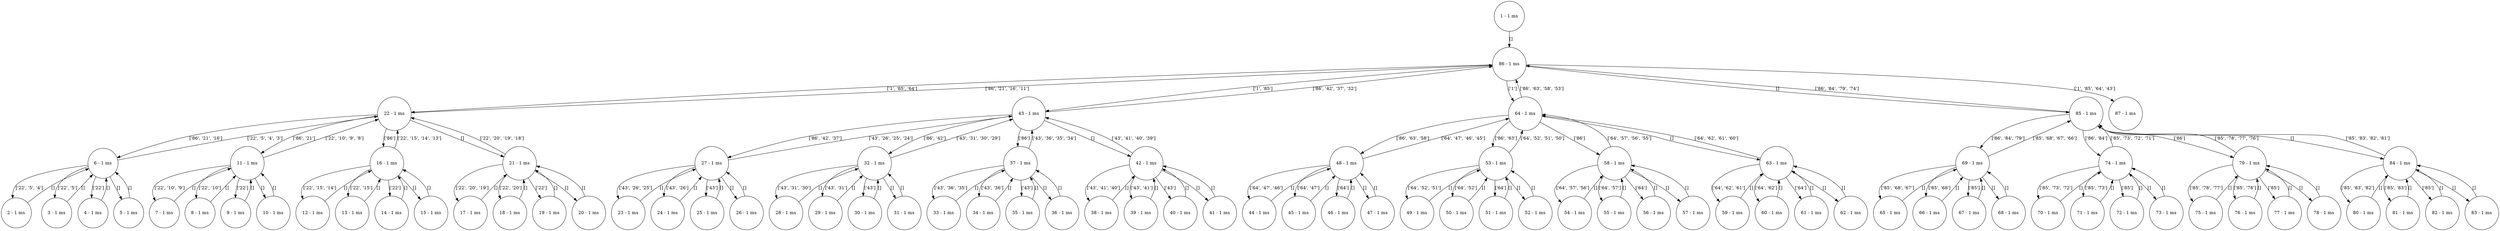 digraph {
overlap=scalexy;
splines=true;
sep="+25,25";
node[shape=circle]
1[label="1 - 1 ms"];
1 -> 86[label="[]"]
2[label="2 - 1 ms"];
2 -> 6[label="[]"]
3[label="3 - 1 ms"];
3 -> 6[label="[]"]
4[label="4 - 1 ms"];
4 -> 6[label="[]"]
5[label="5 - 1 ms"];
5 -> 6[label="[]"]
6[label="6 - 1 ms"];
6 -> 22[label="['22', '5', '4', '3']"]
6 -> 5[label="[]"]
6 -> 4[label="['22']"]
6 -> 3[label="['22', '5']"]
6 -> 2[label="['22', '5', '4']"]
7[label="7 - 1 ms"];
7 -> 11[label="[]"]
8[label="8 - 1 ms"];
8 -> 11[label="[]"]
9[label="9 - 1 ms"];
9 -> 11[label="[]"]
10[label="10 - 1 ms"];
10 -> 11[label="[]"]
11[label="11 - 1 ms"];
11 -> 22[label="['22', '10', '9', '8']"]
11 -> 10[label="[]"]
11 -> 9[label="['22']"]
11 -> 8[label="['22', '10']"]
11 -> 7[label="['22', '10', '9']"]
12[label="12 - 1 ms"];
12 -> 16[label="[]"]
13[label="13 - 1 ms"];
13 -> 16[label="[]"]
14[label="14 - 1 ms"];
14 -> 16[label="[]"]
15[label="15 - 1 ms"];
15 -> 16[label="[]"]
16[label="16 - 1 ms"];
16 -> 22[label="['22', '15', '14', '13']"]
16 -> 15[label="[]"]
16 -> 14[label="['22']"]
16 -> 13[label="['22', '15']"]
16 -> 12[label="['22', '15', '14']"]
17[label="17 - 1 ms"];
17 -> 21[label="[]"]
18[label="18 - 1 ms"];
18 -> 21[label="[]"]
19[label="19 - 1 ms"];
19 -> 21[label="[]"]
20[label="20 - 1 ms"];
20 -> 21[label="[]"]
21[label="21 - 1 ms"];
21 -> 22[label="['22', '20', '19', '18']"]
21 -> 20[label="[]"]
21 -> 19[label="['22']"]
21 -> 18[label="['22', '20']"]
21 -> 17[label="['22', '20', '19']"]
22[label="22 - 1 ms"];
22 -> 86[label="['86', '21', '16', '11']"]
22 -> 21[label="[]"]
22 -> 16[label="['86']"]
22 -> 11[label="['86', '21']"]
22 -> 6[label="['86', '21', '16']"]
23[label="23 - 1 ms"];
23 -> 27[label="[]"]
24[label="24 - 1 ms"];
24 -> 27[label="[]"]
25[label="25 - 1 ms"];
25 -> 27[label="[]"]
26[label="26 - 1 ms"];
26 -> 27[label="[]"]
27[label="27 - 1 ms"];
27 -> 43[label="['43', '26', '25', '24']"]
27 -> 26[label="[]"]
27 -> 25[label="['43']"]
27 -> 24[label="['43', '26']"]
27 -> 23[label="['43', '26', '25']"]
28[label="28 - 1 ms"];
28 -> 32[label="[]"]
29[label="29 - 1 ms"];
29 -> 32[label="[]"]
30[label="30 - 1 ms"];
30 -> 32[label="[]"]
31[label="31 - 1 ms"];
31 -> 32[label="[]"]
32[label="32 - 1 ms"];
32 -> 43[label="['43', '31', '30', '29']"]
32 -> 31[label="[]"]
32 -> 30[label="['43']"]
32 -> 29[label="['43', '31']"]
32 -> 28[label="['43', '31', '30']"]
33[label="33 - 1 ms"];
33 -> 37[label="[]"]
34[label="34 - 1 ms"];
34 -> 37[label="[]"]
35[label="35 - 1 ms"];
35 -> 37[label="[]"]
36[label="36 - 1 ms"];
36 -> 37[label="[]"]
37[label="37 - 1 ms"];
37 -> 43[label="['43', '36', '35', '34']"]
37 -> 36[label="[]"]
37 -> 35[label="['43']"]
37 -> 34[label="['43', '36']"]
37 -> 33[label="['43', '36', '35']"]
38[label="38 - 1 ms"];
38 -> 42[label="[]"]
39[label="39 - 1 ms"];
39 -> 42[label="[]"]
40[label="40 - 1 ms"];
40 -> 42[label="[]"]
41[label="41 - 1 ms"];
41 -> 42[label="[]"]
42[label="42 - 1 ms"];
42 -> 43[label="['43', '41', '40', '39']"]
42 -> 41[label="[]"]
42 -> 40[label="['43']"]
42 -> 39[label="['43', '41']"]
42 -> 38[label="['43', '41', '40']"]
43[label="43 - 1 ms"];
43 -> 86[label="['86', '42', '37', '32']"]
43 -> 42[label="[]"]
43 -> 37[label="['86']"]
43 -> 32[label="['86', '42']"]
43 -> 27[label="['86', '42', '37']"]
44[label="44 - 1 ms"];
44 -> 48[label="[]"]
45[label="45 - 1 ms"];
45 -> 48[label="[]"]
46[label="46 - 1 ms"];
46 -> 48[label="[]"]
47[label="47 - 1 ms"];
47 -> 48[label="[]"]
48[label="48 - 1 ms"];
48 -> 64[label="['64', '47', '46', '45']"]
48 -> 47[label="[]"]
48 -> 46[label="['64']"]
48 -> 45[label="['64', '47']"]
48 -> 44[label="['64', '47', '46']"]
49[label="49 - 1 ms"];
49 -> 53[label="[]"]
50[label="50 - 1 ms"];
50 -> 53[label="[]"]
51[label="51 - 1 ms"];
51 -> 53[label="[]"]
52[label="52 - 1 ms"];
52 -> 53[label="[]"]
53[label="53 - 1 ms"];
53 -> 64[label="['64', '52', '51', '50']"]
53 -> 52[label="[]"]
53 -> 51[label="['64']"]
53 -> 50[label="['64', '52']"]
53 -> 49[label="['64', '52', '51']"]
54[label="54 - 1 ms"];
54 -> 58[label="[]"]
55[label="55 - 1 ms"];
55 -> 58[label="[]"]
56[label="56 - 1 ms"];
56 -> 58[label="[]"]
57[label="57 - 1 ms"];
57 -> 58[label="[]"]
58[label="58 - 1 ms"];
58 -> 64[label="['64', '57', '56', '55']"]
58 -> 57[label="[]"]
58 -> 56[label="['64']"]
58 -> 55[label="['64', '57']"]
58 -> 54[label="['64', '57', '56']"]
59[label="59 - 1 ms"];
59 -> 63[label="[]"]
60[label="60 - 1 ms"];
60 -> 63[label="[]"]
61[label="61 - 1 ms"];
61 -> 63[label="[]"]
62[label="62 - 1 ms"];
62 -> 63[label="[]"]
63[label="63 - 1 ms"];
63 -> 64[label="['64', '62', '61', '60']"]
63 -> 62[label="[]"]
63 -> 61[label="['64']"]
63 -> 60[label="['64', '62']"]
63 -> 59[label="['64', '62', '61']"]
64[label="64 - 1 ms"];
64 -> 86[label="['86', '63', '58', '53']"]
64 -> 63[label="[]"]
64 -> 58[label="['86']"]
64 -> 53[label="['86', '63']"]
64 -> 48[label="['86', '63', '58']"]
65[label="65 - 1 ms"];
65 -> 69[label="[]"]
66[label="66 - 1 ms"];
66 -> 69[label="[]"]
67[label="67 - 1 ms"];
67 -> 69[label="[]"]
68[label="68 - 1 ms"];
68 -> 69[label="[]"]
69[label="69 - 1 ms"];
69 -> 85[label="['85', '68', '67', '66']"]
69 -> 68[label="[]"]
69 -> 67[label="['85']"]
69 -> 66[label="['85', '68']"]
69 -> 65[label="['85', '68', '67']"]
70[label="70 - 1 ms"];
70 -> 74[label="[]"]
71[label="71 - 1 ms"];
71 -> 74[label="[]"]
72[label="72 - 1 ms"];
72 -> 74[label="[]"]
73[label="73 - 1 ms"];
73 -> 74[label="[]"]
74[label="74 - 1 ms"];
74 -> 85[label="['85', '73', '72', '71']"]
74 -> 73[label="[]"]
74 -> 72[label="['85']"]
74 -> 71[label="['85', '73']"]
74 -> 70[label="['85', '73', '72']"]
75[label="75 - 1 ms"];
75 -> 79[label="[]"]
76[label="76 - 1 ms"];
76 -> 79[label="[]"]
77[label="77 - 1 ms"];
77 -> 79[label="[]"]
78[label="78 - 1 ms"];
78 -> 79[label="[]"]
79[label="79 - 1 ms"];
79 -> 85[label="['85', '78', '77', '76']"]
79 -> 78[label="[]"]
79 -> 77[label="['85']"]
79 -> 76[label="['85', '78']"]
79 -> 75[label="['85', '78', '77']"]
80[label="80 - 1 ms"];
80 -> 84[label="[]"]
81[label="81 - 1 ms"];
81 -> 84[label="[]"]
82[label="82 - 1 ms"];
82 -> 84[label="[]"]
83[label="83 - 1 ms"];
83 -> 84[label="[]"]
84[label="84 - 1 ms"];
84 -> 85[label="['85', '83', '82', '81']"]
84 -> 83[label="[]"]
84 -> 82[label="['85']"]
84 -> 81[label="['85', '83']"]
84 -> 80[label="['85', '83', '82']"]
85[label="85 - 1 ms"];
85 -> 86[label="['86', '84', '79', '74']"]
85 -> 84[label="[]"]
85 -> 79[label="['86']"]
85 -> 74[label="['86', '84']"]
85 -> 69[label="['86', '84', '79']"]
86[label="86 - 1 ms"];
86 -> 87[label="['1', '85', '64', '43']"]
86 -> 85[label="[]"]
86 -> 64[label="['1']"]
86 -> 43[label="['1', '85']"]
86 -> 22[label="['1', '85', '64']"]
87[label="87 - 1 ms"];
}
